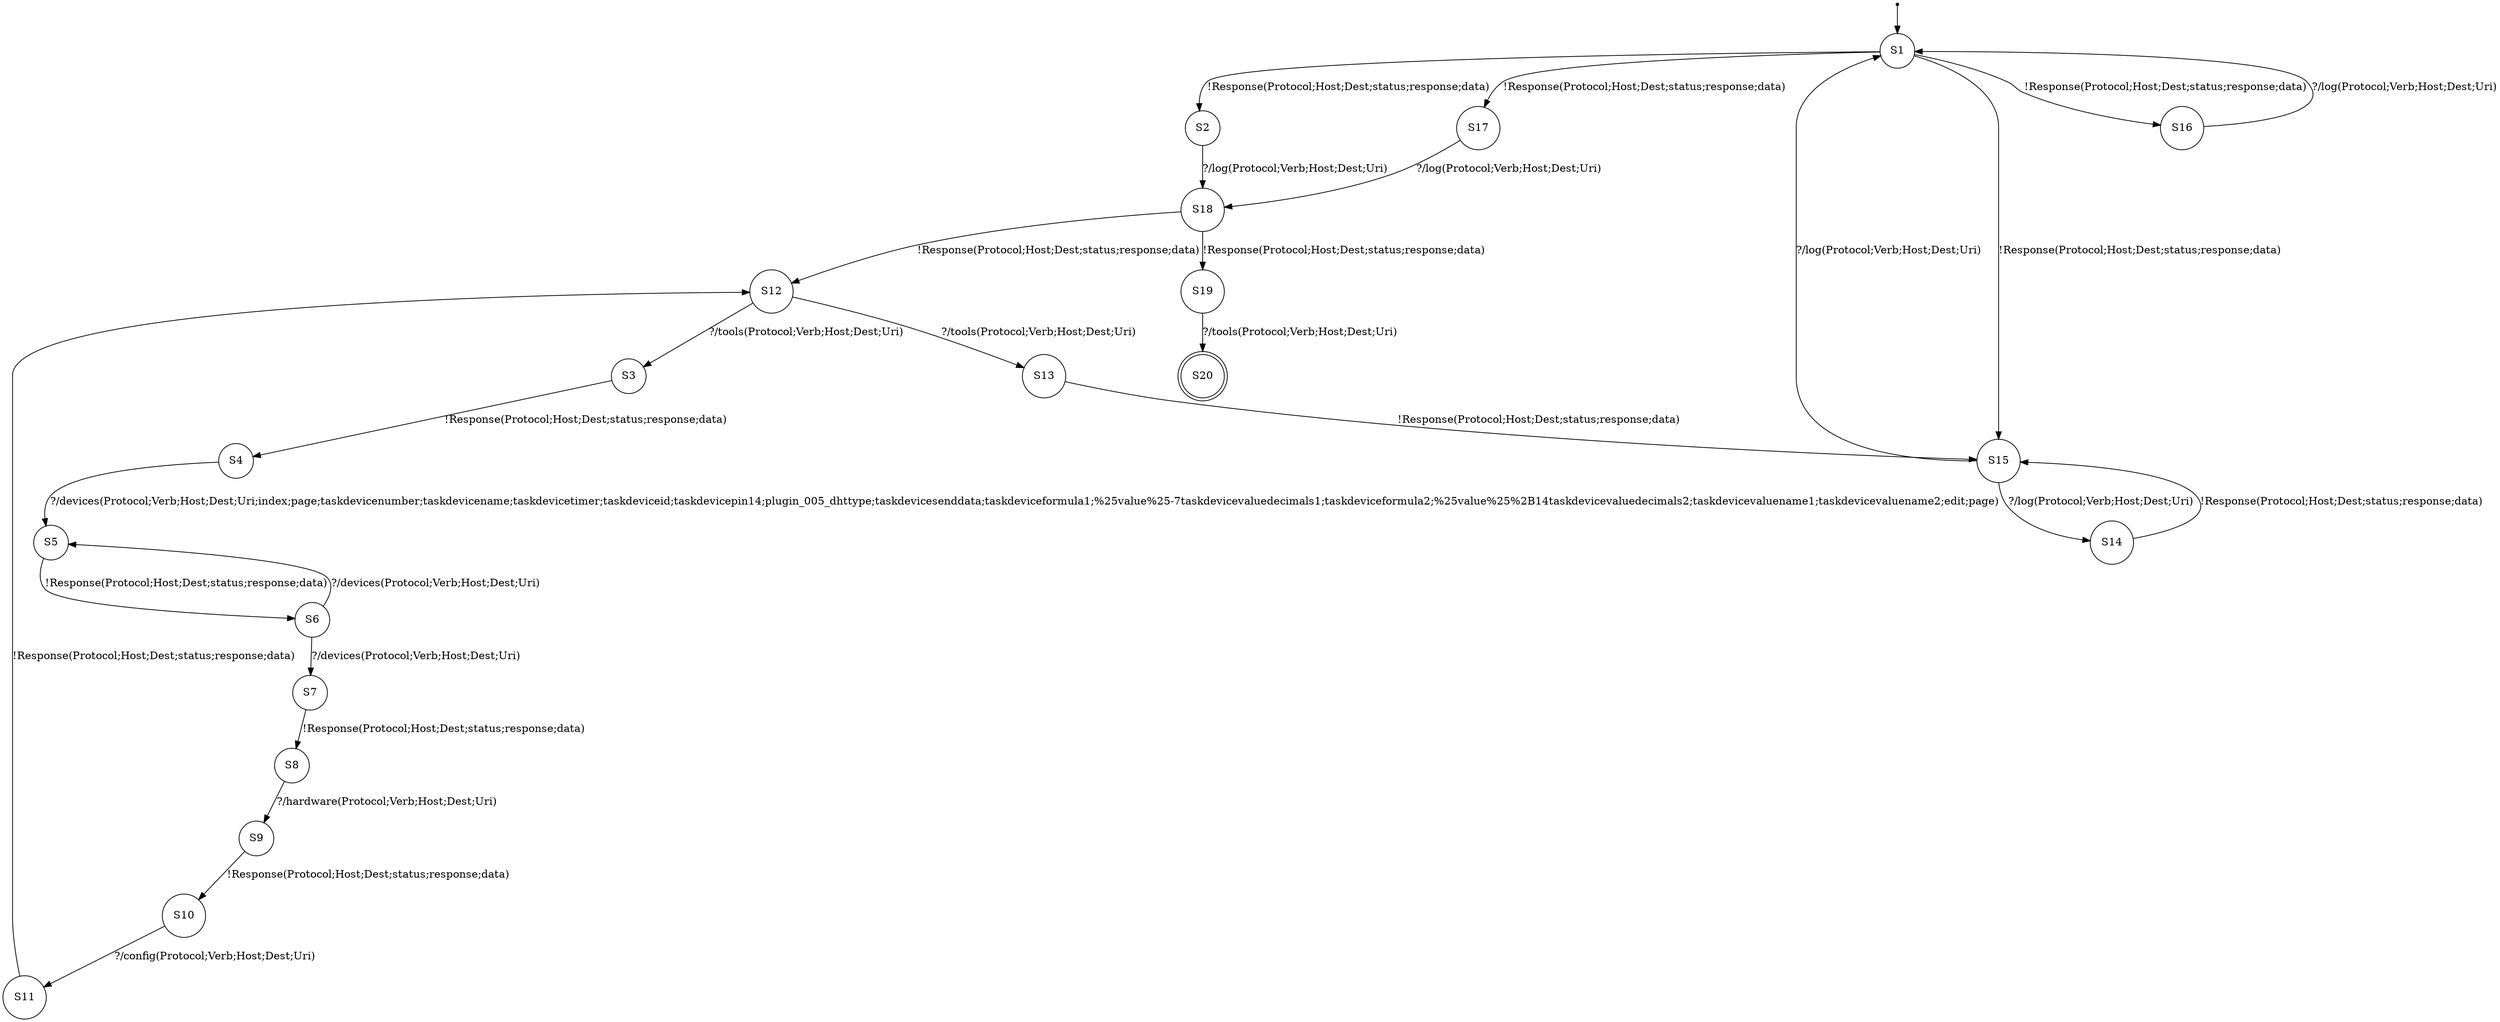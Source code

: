 digraph LTS {
S00[shape=point]
S1[label=S1,shape=circle];
S2[label=S2,shape=circle];
S3[label=S3,shape=circle];
S4[label=S4,shape=circle];
S5[label=S5,shape=circle];
S6[label=S6,shape=circle];
S7[label=S7,shape=circle];
S8[label=S8,shape=circle];
S9[label=S9,shape=circle];
S10[label=S10,shape=circle];
S11[label=S11,shape=circle];
S12[label=S12,shape=circle];
S13[label=S13,shape=circle];
S14[label=S14,shape=circle];
S15[label=S15,shape=circle];
S16[label=S16,shape=circle];
S17[label=S17,shape=circle];
S18[label=S18,shape=circle];
S19[label=S19,shape=circle];
S20[label=S20,shape=doublecircle];
S00 -> S1
S1 -> S2[label ="!Response(Protocol;Host;Dest;status;response;data)"];
S1 -> S15[label ="!Response(Protocol;Host;Dest;status;response;data)"];
S1 -> S16[label ="!Response(Protocol;Host;Dest;status;response;data)"];
S1 -> S17[label ="!Response(Protocol;Host;Dest;status;response;data)"];
S2 -> S18[label ="?/log(Protocol;Verb;Host;Dest;Uri)"];
S3 -> S4[label ="!Response(Protocol;Host;Dest;status;response;data)"];
S4 -> S5[label ="?/devices(Protocol;Verb;Host;Dest;Uri;index;page;taskdevicenumber;taskdevicename;taskdevicetimer;taskdeviceid;taskdevicepin14;plugin_005_dhttype;taskdevicesenddata;taskdeviceformula1;%25value%25-7taskdevicevaluedecimals1;taskdeviceformula2;%25value%25%2B14taskdevicevaluedecimals2;taskdevicevaluename1;taskdevicevaluename2;edit;page)"];
S5 -> S6[label ="!Response(Protocol;Host;Dest;status;response;data)"];
S6 -> S5[label ="?/devices(Protocol;Verb;Host;Dest;Uri)"];
S6 -> S7[label ="?/devices(Protocol;Verb;Host;Dest;Uri)"];
S7 -> S8[label ="!Response(Protocol;Host;Dest;status;response;data)"];
S8 -> S9[label ="?/hardware(Protocol;Verb;Host;Dest;Uri)"];
S9 -> S10[label ="!Response(Protocol;Host;Dest;status;response;data)"];
S10 -> S11[label ="?/config(Protocol;Verb;Host;Dest;Uri)"];
S11 -> S12[label ="!Response(Protocol;Host;Dest;status;response;data)"];
S12 -> S3[label ="?/tools(Protocol;Verb;Host;Dest;Uri)"];
S12 -> S13[label ="?/tools(Protocol;Verb;Host;Dest;Uri)"];
S13 -> S15[label ="!Response(Protocol;Host;Dest;status;response;data)"];
S14 -> S15[label ="!Response(Protocol;Host;Dest;status;response;data)"];
S15 -> S1[label ="?/log(Protocol;Verb;Host;Dest;Uri)"];
S15 -> S14[label ="?/log(Protocol;Verb;Host;Dest;Uri)"];
S16 -> S1[label ="?/log(Protocol;Verb;Host;Dest;Uri)"];
S17 -> S18[label ="?/log(Protocol;Verb;Host;Dest;Uri)"];
S18 -> S12[label ="!Response(Protocol;Host;Dest;status;response;data)"];
S18 -> S19[label ="!Response(Protocol;Host;Dest;status;response;data)"];
S19 -> S20[label ="?/tools(Protocol;Verb;Host;Dest;Uri)"];
}
